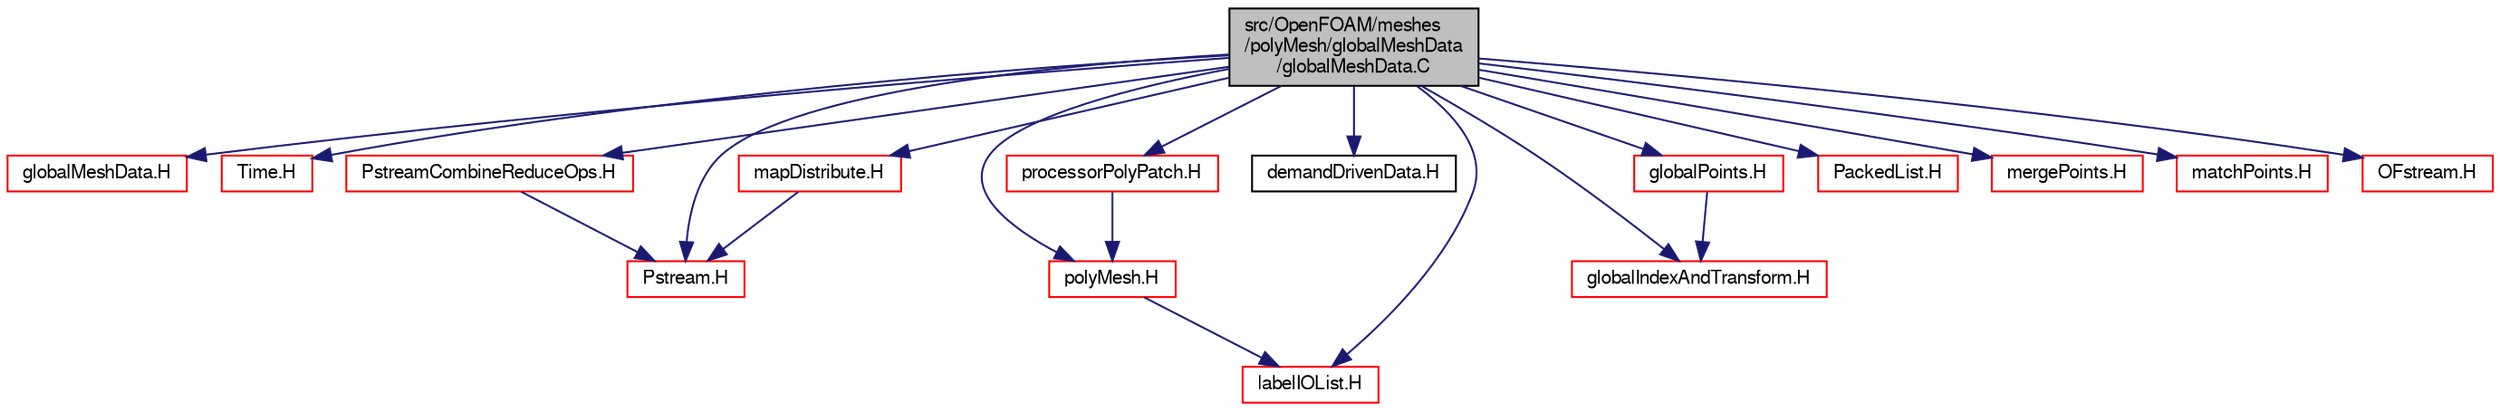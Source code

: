 digraph "src/OpenFOAM/meshes/polyMesh/globalMeshData/globalMeshData.C"
{
  bgcolor="transparent";
  edge [fontname="FreeSans",fontsize="10",labelfontname="FreeSans",labelfontsize="10"];
  node [fontname="FreeSans",fontsize="10",shape=record];
  Node0 [label="src/OpenFOAM/meshes\l/polyMesh/globalMeshData\l/globalMeshData.C",height=0.2,width=0.4,color="black", fillcolor="grey75", style="filled", fontcolor="black"];
  Node0 -> Node1 [color="midnightblue",fontsize="10",style="solid",fontname="FreeSans"];
  Node1 [label="globalMeshData.H",height=0.2,width=0.4,color="red",URL="$a11534.html"];
  Node0 -> Node233 [color="midnightblue",fontsize="10",style="solid",fontname="FreeSans"];
  Node233 [label="Time.H",height=0.2,width=0.4,color="red",URL="$a09311.html"];
  Node0 -> Node269 [color="midnightblue",fontsize="10",style="solid",fontname="FreeSans"];
  Node269 [label="Pstream.H",height=0.2,width=0.4,color="red",URL="$a09134.html"];
  Node0 -> Node270 [color="midnightblue",fontsize="10",style="solid",fontname="FreeSans"];
  Node270 [label="PstreamCombineReduceOps.H",height=0.2,width=0.4,color="red",URL="$a09143.html",tooltip="Combination-Reduction operation for a parallel run. The information from all nodes is collected on th..."];
  Node270 -> Node269 [color="midnightblue",fontsize="10",style="solid",fontname="FreeSans"];
  Node0 -> Node53 [color="midnightblue",fontsize="10",style="solid",fontname="FreeSans"];
  Node53 [label="processorPolyPatch.H",height=0.2,width=0.4,color="red",URL="$a11717.html"];
  Node53 -> Node177 [color="midnightblue",fontsize="10",style="solid",fontname="FreeSans"];
  Node177 [label="polyMesh.H",height=0.2,width=0.4,color="red",URL="$a11630.html"];
  Node177 -> Node199 [color="midnightblue",fontsize="10",style="solid",fontname="FreeSans"];
  Node199 [label="labelIOList.H",height=0.2,width=0.4,color="red",URL="$a12377.html"];
  Node0 -> Node271 [color="midnightblue",fontsize="10",style="solid",fontname="FreeSans"];
  Node271 [label="demandDrivenData.H",height=0.2,width=0.4,color="black",URL="$a10367.html",tooltip="Template functions to aid in the implementation of demand driven data. "];
  Node0 -> Node272 [color="midnightblue",fontsize="10",style="solid",fontname="FreeSans"];
  Node272 [label="globalPoints.H",height=0.2,width=0.4,color="red",URL="$a11543.html"];
  Node272 -> Node275 [color="midnightblue",fontsize="10",style="solid",fontname="FreeSans"];
  Node275 [label="globalIndexAndTransform.H",height=0.2,width=0.4,color="red",URL="$a12317.html"];
  Node0 -> Node177 [color="midnightblue",fontsize="10",style="solid",fontname="FreeSans"];
  Node0 -> Node279 [color="midnightblue",fontsize="10",style="solid",fontname="FreeSans"];
  Node279 [label="mapDistribute.H",height=0.2,width=0.4,color="red",URL="$a11576.html"];
  Node279 -> Node269 [color="midnightblue",fontsize="10",style="solid",fontname="FreeSans"];
  Node0 -> Node199 [color="midnightblue",fontsize="10",style="solid",fontname="FreeSans"];
  Node0 -> Node205 [color="midnightblue",fontsize="10",style="solid",fontname="FreeSans"];
  Node205 [label="PackedList.H",height=0.2,width=0.4,color="red",URL="$a08705.html"];
  Node0 -> Node284 [color="midnightblue",fontsize="10",style="solid",fontname="FreeSans"];
  Node284 [label="mergePoints.H",height=0.2,width=0.4,color="red",URL="$a11387.html",tooltip="Merge points. See below. "];
  Node0 -> Node285 [color="midnightblue",fontsize="10",style="solid",fontname="FreeSans"];
  Node285 [label="matchPoints.H",height=0.2,width=0.4,color="red",URL="$a11381.html",tooltip="Determine correspondence between points. See below. "];
  Node0 -> Node286 [color="midnightblue",fontsize="10",style="solid",fontname="FreeSans"];
  Node286 [label="OFstream.H",height=0.2,width=0.4,color="red",URL="$a09065.html"];
  Node0 -> Node275 [color="midnightblue",fontsize="10",style="solid",fontname="FreeSans"];
}
